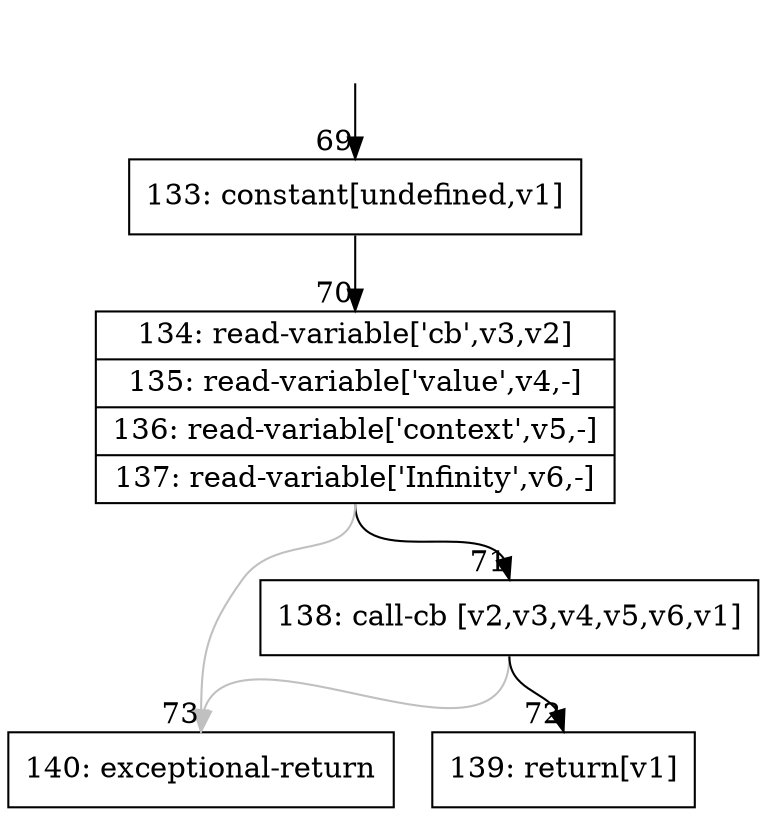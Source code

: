 digraph {
rankdir="TD"
BB_entry10[shape=none,label=""];
BB_entry10 -> BB69 [tailport=s, headport=n, headlabel="    69"]
BB69 [shape=record label="{133: constant[undefined,v1]}" ] 
BB69 -> BB70 [tailport=s, headport=n, headlabel="      70"]
BB70 [shape=record label="{134: read-variable['cb',v3,v2]|135: read-variable['value',v4,-]|136: read-variable['context',v5,-]|137: read-variable['Infinity',v6,-]}" ] 
BB70 -> BB71 [tailport=s, headport=n, headlabel="      71"]
BB70 -> BB73 [tailport=s, headport=n, color=gray, headlabel="      73"]
BB71 [shape=record label="{138: call-cb [v2,v3,v4,v5,v6,v1]}" ] 
BB71 -> BB72 [tailport=s, headport=n, headlabel="      72"]
BB71 -> BB73 [tailport=s, headport=n, color=gray]
BB72 [shape=record label="{139: return[v1]}" ] 
BB73 [shape=record label="{140: exceptional-return}" ] 
//#$~ 96
}
